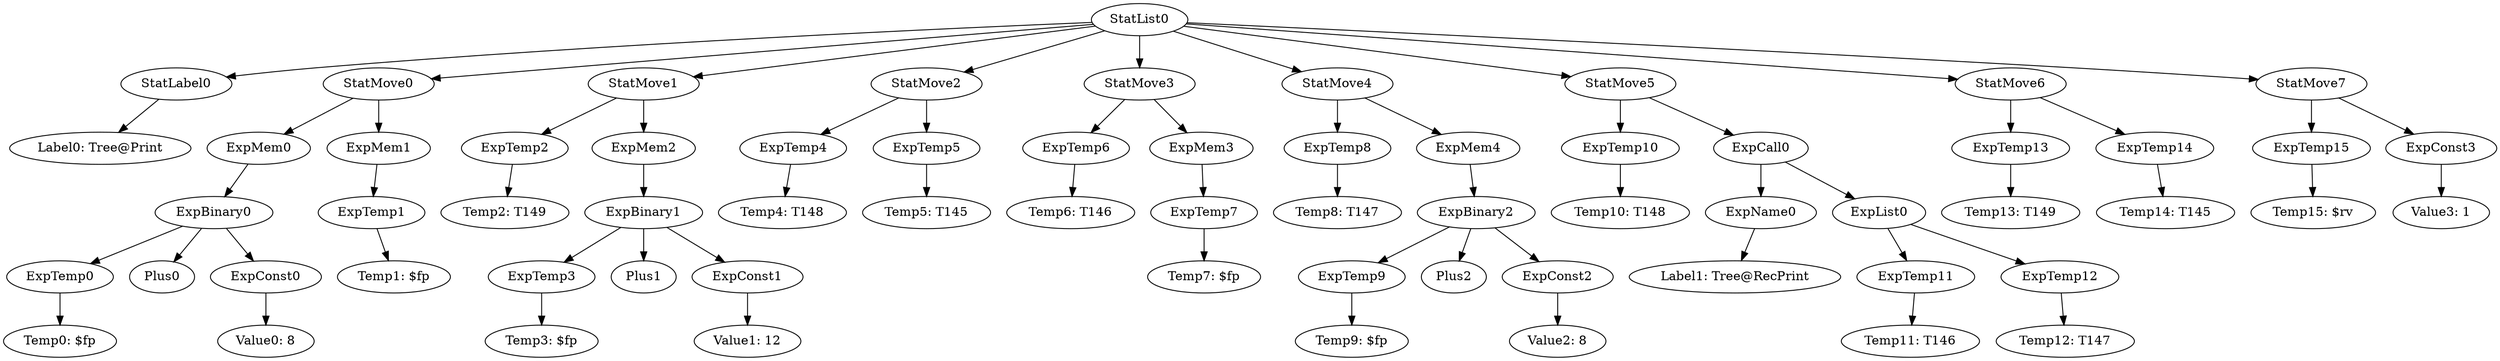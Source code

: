 digraph {
	ordering = out;
	ExpConst3 -> "Value3: 1";
	StatMove6 -> ExpTemp13;
	StatMove6 -> ExpTemp14;
	ExpTemp13 -> "Temp13: T149";
	ExpTemp15 -> "Temp15: $rv";
	ExpList0 -> ExpTemp11;
	ExpList0 -> ExpTemp12;
	ExpName0 -> "Label1: Tree@RecPrint";
	ExpConst2 -> "Value2: 8";
	ExpBinary2 -> ExpTemp9;
	ExpBinary2 -> Plus2;
	ExpBinary2 -> ExpConst2;
	ExpTemp9 -> "Temp9: $fp";
	ExpMem1 -> ExpTemp1;
	ExpConst0 -> "Value0: 8";
	StatMove7 -> ExpTemp15;
	StatMove7 -> ExpConst3;
	StatMove4 -> ExpTemp8;
	StatMove4 -> ExpMem4;
	ExpMem0 -> ExpBinary0;
	ExpBinary1 -> ExpTemp3;
	ExpBinary1 -> Plus1;
	ExpBinary1 -> ExpConst1;
	ExpMem3 -> ExpTemp7;
	ExpTemp10 -> "Temp10: T148";
	ExpTemp2 -> "Temp2: T149";
	StatMove2 -> ExpTemp4;
	StatMove2 -> ExpTemp5;
	StatLabel0 -> "Label0: Tree@Print";
	StatList0 -> StatLabel0;
	StatList0 -> StatMove0;
	StatList0 -> StatMove1;
	StatList0 -> StatMove2;
	StatList0 -> StatMove3;
	StatList0 -> StatMove4;
	StatList0 -> StatMove5;
	StatList0 -> StatMove6;
	StatList0 -> StatMove7;
	ExpTemp0 -> "Temp0: $fp";
	ExpCall0 -> ExpName0;
	ExpCall0 -> ExpList0;
	ExpMem2 -> ExpBinary1;
	StatMove0 -> ExpMem0;
	StatMove0 -> ExpMem1;
	ExpTemp12 -> "Temp12: T147";
	ExpMem4 -> ExpBinary2;
	ExpBinary0 -> ExpTemp0;
	ExpBinary0 -> Plus0;
	ExpBinary0 -> ExpConst0;
	ExpTemp8 -> "Temp8: T147";
	StatMove1 -> ExpTemp2;
	StatMove1 -> ExpMem2;
	StatMove5 -> ExpTemp10;
	StatMove5 -> ExpCall0;
	ExpConst1 -> "Value1: 12";
	ExpTemp3 -> "Temp3: $fp";
	ExpTemp14 -> "Temp14: T145";
	ExpTemp1 -> "Temp1: $fp";
	ExpTemp5 -> "Temp5: T145";
	ExpTemp6 -> "Temp6: T146";
	ExpTemp11 -> "Temp11: T146";
	StatMove3 -> ExpTemp6;
	StatMove3 -> ExpMem3;
	ExpTemp4 -> "Temp4: T148";
	ExpTemp7 -> "Temp7: $fp";
}


